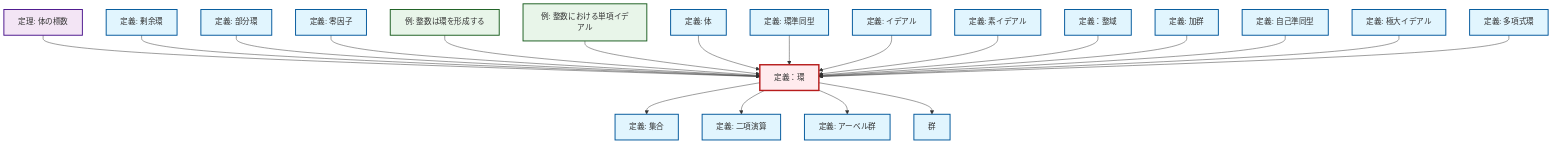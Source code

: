 graph TD
    classDef definition fill:#e1f5fe,stroke:#01579b,stroke-width:2px
    classDef theorem fill:#f3e5f5,stroke:#4a148c,stroke-width:2px
    classDef axiom fill:#fff3e0,stroke:#e65100,stroke-width:2px
    classDef example fill:#e8f5e9,stroke:#1b5e20,stroke-width:2px
    classDef current fill:#ffebee,stroke:#b71c1c,stroke-width:3px
    def-set["定義: 集合"]:::definition
    def-zero-divisor["定義: 零因子"]:::definition
    def-ring-homomorphism["定義: 環準同型"]:::definition
    def-binary-operation["定義: 二項演算"]:::definition
    def-ring["定義：環"]:::definition
    def-ideal["定義: イデアル"]:::definition
    def-maximal-ideal["定義: 極大イデアル"]:::definition
    def-integral-domain["定義：整域"]:::definition
    thm-field-characteristic["定理: 体の標数"]:::theorem
    ex-integers-ring["例: 整数は環を形成する"]:::example
    def-field["定義: 体"]:::definition
    def-module["定義: 加群"]:::definition
    def-prime-ideal["定義: 素イデアル"]:::definition
    def-group["群"]:::definition
    def-abelian-group["定義: アーベル群"]:::definition
    def-subring["定義: 部分環"]:::definition
    def-polynomial-ring["定義: 多項式環"]:::definition
    ex-principal-ideal["例: 整数における単項イデアル"]:::example
    def-endomorphism["定義: 自己準同型"]:::definition
    def-quotient-ring["定義: 剰余環"]:::definition
    thm-field-characteristic --> def-ring
    def-quotient-ring --> def-ring
    def-subring --> def-ring
    def-ring --> def-set
    def-zero-divisor --> def-ring
    ex-integers-ring --> def-ring
    ex-principal-ideal --> def-ring
    def-field --> def-ring
    def-ring-homomorphism --> def-ring
    def-ring --> def-binary-operation
    def-ideal --> def-ring
    def-prime-ideal --> def-ring
    def-integral-domain --> def-ring
    def-module --> def-ring
    def-ring --> def-abelian-group
    def-ring --> def-group
    def-endomorphism --> def-ring
    def-maximal-ideal --> def-ring
    def-polynomial-ring --> def-ring
    class def-ring current